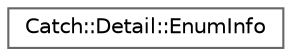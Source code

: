 digraph "Graphical Class Hierarchy"
{
 // LATEX_PDF_SIZE
  bgcolor="transparent";
  edge [fontname=Helvetica,fontsize=10,labelfontname=Helvetica,labelfontsize=10];
  node [fontname=Helvetica,fontsize=10,shape=box,height=0.2,width=0.4];
  rankdir="LR";
  Node0 [id="Node000000",label="Catch::Detail::EnumInfo",height=0.2,width=0.4,color="grey40", fillcolor="white", style="filled",URL="$struct_catch_1_1_detail_1_1_enum_info.html",tooltip=" "];
}
